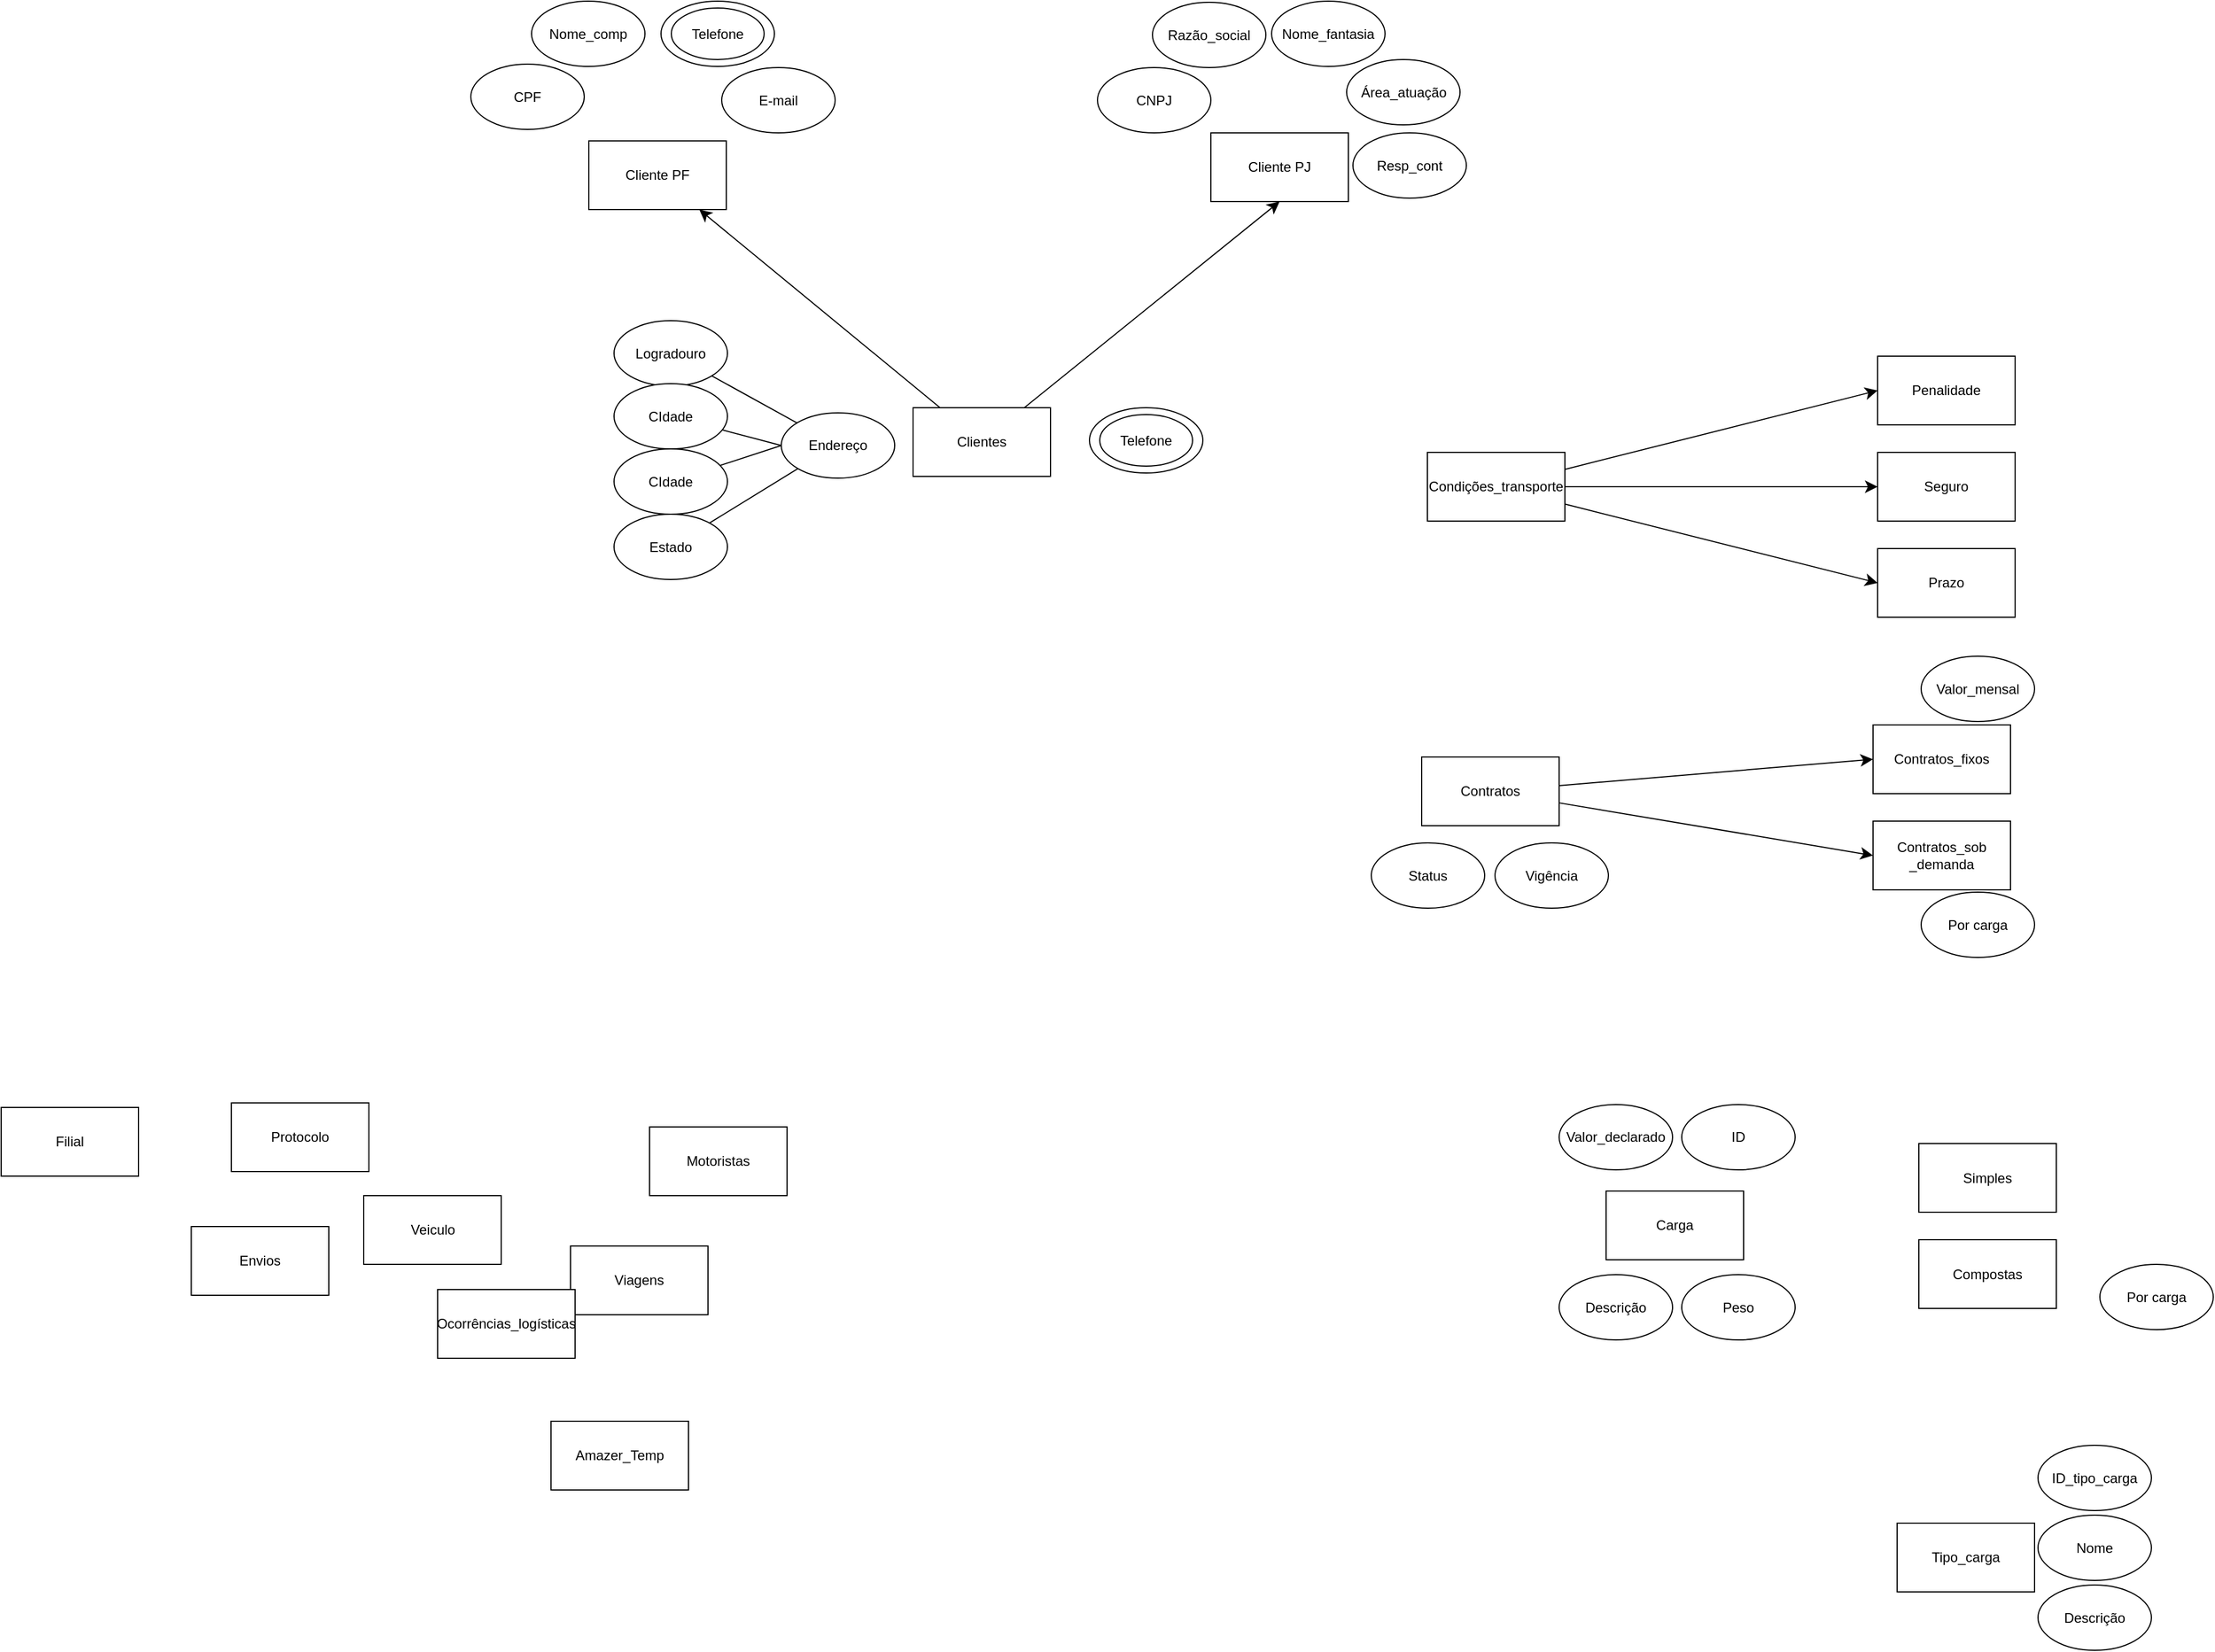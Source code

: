 <mxfile version="26.2.14">
  <diagram name="Página-1" id="iTK0nIs8eEKl5HLrY0HY">
    <mxGraphModel dx="2386" dy="1603" grid="0" gridSize="10" guides="1" tooltips="1" connect="1" arrows="1" fold="1" page="0" pageScale="1" pageWidth="827" pageHeight="1169" math="0" shadow="0">
      <root>
        <mxCell id="0" />
        <mxCell id="1" parent="0" />
        <mxCell id="TubKobpjzzUn3Yk9qgdD-2" value="Cliente PF" style="rounded=0;whiteSpace=wrap;html=1;" vertex="1" parent="1">
          <mxGeometry x="-49" y="-280" width="120" height="60" as="geometry" />
        </mxCell>
        <mxCell id="TubKobpjzzUn3Yk9qgdD-3" value="Cliente PJ" style="rounded=0;whiteSpace=wrap;html=1;" vertex="1" parent="1">
          <mxGeometry x="494" y="-287" width="120" height="60" as="geometry" />
        </mxCell>
        <mxCell id="TubKobpjzzUn3Yk9qgdD-75" style="edgeStyle=none;curved=1;rounded=0;orthogonalLoop=1;jettySize=auto;html=1;entryX=0;entryY=0.5;entryDx=0;entryDy=0;fontSize=12;startSize=8;endSize=8;" edge="1" parent="1" source="TubKobpjzzUn3Yk9qgdD-4" target="TubKobpjzzUn3Yk9qgdD-73">
          <mxGeometry relative="1" as="geometry" />
        </mxCell>
        <mxCell id="TubKobpjzzUn3Yk9qgdD-76" style="edgeStyle=none;curved=1;rounded=0;orthogonalLoop=1;jettySize=auto;html=1;entryX=0;entryY=0.5;entryDx=0;entryDy=0;fontSize=12;startSize=8;endSize=8;" edge="1" parent="1" source="TubKobpjzzUn3Yk9qgdD-4" target="TubKobpjzzUn3Yk9qgdD-74">
          <mxGeometry relative="1" as="geometry" />
        </mxCell>
        <mxCell id="TubKobpjzzUn3Yk9qgdD-4" value="Contratos" style="rounded=0;whiteSpace=wrap;html=1;" vertex="1" parent="1">
          <mxGeometry x="678" y="258" width="120" height="60" as="geometry" />
        </mxCell>
        <mxCell id="TubKobpjzzUn3Yk9qgdD-5" value="Veiculo" style="rounded=0;whiteSpace=wrap;html=1;" vertex="1" parent="1">
          <mxGeometry x="-245.5" y="641" width="120" height="60" as="geometry" />
        </mxCell>
        <mxCell id="TubKobpjzzUn3Yk9qgdD-6" value="Motoristas" style="rounded=0;whiteSpace=wrap;html=1;" vertex="1" parent="1">
          <mxGeometry x="4" y="581" width="120" height="60" as="geometry" />
        </mxCell>
        <mxCell id="TubKobpjzzUn3Yk9qgdD-7" value="Viagens" style="rounded=0;whiteSpace=wrap;html=1;" vertex="1" parent="1">
          <mxGeometry x="-65" y="685" width="120" height="60" as="geometry" />
        </mxCell>
        <mxCell id="TubKobpjzzUn3Yk9qgdD-8" value="Filial" style="rounded=0;whiteSpace=wrap;html=1;" vertex="1" parent="1">
          <mxGeometry x="-562" y="564" width="120" height="60" as="geometry" />
        </mxCell>
        <mxCell id="TubKobpjzzUn3Yk9qgdD-10" value="Amazer_Temp" style="rounded=0;whiteSpace=wrap;html=1;" vertex="1" parent="1">
          <mxGeometry x="-82" y="838" width="120" height="60" as="geometry" />
        </mxCell>
        <mxCell id="TubKobpjzzUn3Yk9qgdD-11" value="Ocorrências_logísticas" style="rounded=0;whiteSpace=wrap;html=1;" vertex="1" parent="1">
          <mxGeometry x="-181" y="723" width="120" height="60" as="geometry" />
        </mxCell>
        <mxCell id="TubKobpjzzUn3Yk9qgdD-12" value="Envios" style="rounded=0;whiteSpace=wrap;html=1;" vertex="1" parent="1">
          <mxGeometry x="-396" y="668" width="120" height="60" as="geometry" />
        </mxCell>
        <mxCell id="TubKobpjzzUn3Yk9qgdD-13" value="Endereço" style="ellipse;whiteSpace=wrap;html=1;" vertex="1" parent="1">
          <mxGeometry x="119" y="-42.5" width="99" height="57" as="geometry" />
        </mxCell>
        <mxCell id="TubKobpjzzUn3Yk9qgdD-14" value="E-mail" style="ellipse;whiteSpace=wrap;html=1;" vertex="1" parent="1">
          <mxGeometry x="67" y="-344" width="99" height="57" as="geometry" />
        </mxCell>
        <mxCell id="TubKobpjzzUn3Yk9qgdD-15" value="" style="ellipse;whiteSpace=wrap;html=1;" vertex="1" parent="1">
          <mxGeometry x="14" y="-402" width="99" height="57" as="geometry" />
        </mxCell>
        <mxCell id="TubKobpjzzUn3Yk9qgdD-16" value="Telefone" style="ellipse;whiteSpace=wrap;html=1;" vertex="1" parent="1">
          <mxGeometry x="23" y="-396" width="81" height="45" as="geometry" />
        </mxCell>
        <mxCell id="TubKobpjzzUn3Yk9qgdD-17" value="Nome_comp" style="ellipse;whiteSpace=wrap;html=1;" vertex="1" parent="1">
          <mxGeometry x="-99" y="-402" width="99" height="57" as="geometry" />
        </mxCell>
        <mxCell id="TubKobpjzzUn3Yk9qgdD-18" value="CPF" style="ellipse;whiteSpace=wrap;html=1;" vertex="1" parent="1">
          <mxGeometry x="-152" y="-347" width="99" height="57" as="geometry" />
        </mxCell>
        <mxCell id="TubKobpjzzUn3Yk9qgdD-23" style="rounded=0;orthogonalLoop=1;jettySize=auto;html=1;fontSize=12;startSize=8;endSize=8;endArrow=none;startFill=0;" edge="1" parent="1" source="TubKobpjzzUn3Yk9qgdD-19" target="TubKobpjzzUn3Yk9qgdD-13">
          <mxGeometry relative="1" as="geometry" />
        </mxCell>
        <mxCell id="TubKobpjzzUn3Yk9qgdD-19" value="Logradouro" style="ellipse;whiteSpace=wrap;html=1;" vertex="1" parent="1">
          <mxGeometry x="-27" y="-123" width="99" height="57" as="geometry" />
        </mxCell>
        <mxCell id="TubKobpjzzUn3Yk9qgdD-24" style="rounded=0;orthogonalLoop=1;jettySize=auto;html=1;entryX=0;entryY=0.5;entryDx=0;entryDy=0;fontSize=12;startSize=8;endSize=8;endArrow=none;startFill=0;" edge="1" parent="1" source="TubKobpjzzUn3Yk9qgdD-20" target="TubKobpjzzUn3Yk9qgdD-13">
          <mxGeometry relative="1" as="geometry" />
        </mxCell>
        <mxCell id="TubKobpjzzUn3Yk9qgdD-20" value="CIdade" style="ellipse;whiteSpace=wrap;html=1;" vertex="1" parent="1">
          <mxGeometry x="-27" y="-68" width="99" height="57" as="geometry" />
        </mxCell>
        <mxCell id="TubKobpjzzUn3Yk9qgdD-25" style="rounded=0;orthogonalLoop=1;jettySize=auto;html=1;entryX=0;entryY=0.5;entryDx=0;entryDy=0;fontSize=12;startSize=8;endSize=8;endArrow=none;startFill=0;" edge="1" parent="1" source="TubKobpjzzUn3Yk9qgdD-21" target="TubKobpjzzUn3Yk9qgdD-13">
          <mxGeometry relative="1" as="geometry" />
        </mxCell>
        <mxCell id="TubKobpjzzUn3Yk9qgdD-21" value="CIdade" style="ellipse;whiteSpace=wrap;html=1;" vertex="1" parent="1">
          <mxGeometry x="-27" y="-11" width="99" height="57" as="geometry" />
        </mxCell>
        <mxCell id="TubKobpjzzUn3Yk9qgdD-26" style="rounded=0;orthogonalLoop=1;jettySize=auto;html=1;entryX=0;entryY=1;entryDx=0;entryDy=0;fontSize=12;startSize=8;endSize=8;endArrow=none;startFill=0;" edge="1" parent="1" source="TubKobpjzzUn3Yk9qgdD-22" target="TubKobpjzzUn3Yk9qgdD-13">
          <mxGeometry relative="1" as="geometry" />
        </mxCell>
        <mxCell id="TubKobpjzzUn3Yk9qgdD-22" value="Estado" style="ellipse;whiteSpace=wrap;html=1;" vertex="1" parent="1">
          <mxGeometry x="-27" y="46" width="99" height="57" as="geometry" />
        </mxCell>
        <mxCell id="TubKobpjzzUn3Yk9qgdD-27" value="CNPJ" style="ellipse;whiteSpace=wrap;html=1;" vertex="1" parent="1">
          <mxGeometry x="395" y="-344" width="99" height="57" as="geometry" />
        </mxCell>
        <mxCell id="TubKobpjzzUn3Yk9qgdD-28" value="Razão_social" style="ellipse;whiteSpace=wrap;html=1;" vertex="1" parent="1">
          <mxGeometry x="443" y="-401" width="99" height="57" as="geometry" />
        </mxCell>
        <mxCell id="TubKobpjzzUn3Yk9qgdD-29" value="Nome_fantasia" style="ellipse;whiteSpace=wrap;html=1;" vertex="1" parent="1">
          <mxGeometry x="547" y="-402" width="99" height="57" as="geometry" />
        </mxCell>
        <mxCell id="TubKobpjzzUn3Yk9qgdD-30" value="Área_atuação" style="ellipse;whiteSpace=wrap;html=1;" vertex="1" parent="1">
          <mxGeometry x="612.5" y="-351" width="99" height="57" as="geometry" />
        </mxCell>
        <mxCell id="TubKobpjzzUn3Yk9qgdD-34" value="Protocolo" style="rounded=0;whiteSpace=wrap;html=1;" vertex="1" parent="1">
          <mxGeometry x="-361" y="560" width="120" height="60" as="geometry" />
        </mxCell>
        <mxCell id="TubKobpjzzUn3Yk9qgdD-35" value="" style="ellipse;whiteSpace=wrap;html=1;" vertex="1" parent="1">
          <mxGeometry x="388" y="-47" width="99" height="57" as="geometry" />
        </mxCell>
        <mxCell id="TubKobpjzzUn3Yk9qgdD-36" value="Telefone" style="ellipse;whiteSpace=wrap;html=1;" vertex="1" parent="1">
          <mxGeometry x="397" y="-41" width="81" height="45" as="geometry" />
        </mxCell>
        <mxCell id="TubKobpjzzUn3Yk9qgdD-53" style="edgeStyle=none;curved=1;rounded=0;orthogonalLoop=1;jettySize=auto;html=1;fontSize=12;startSize=8;endSize=8;" edge="1" parent="1" source="TubKobpjzzUn3Yk9qgdD-52" target="TubKobpjzzUn3Yk9qgdD-2">
          <mxGeometry relative="1" as="geometry" />
        </mxCell>
        <mxCell id="TubKobpjzzUn3Yk9qgdD-54" style="edgeStyle=none;curved=1;rounded=0;orthogonalLoop=1;jettySize=auto;html=1;entryX=0.5;entryY=1;entryDx=0;entryDy=0;fontSize=12;startSize=8;endSize=8;" edge="1" parent="1" source="TubKobpjzzUn3Yk9qgdD-52" target="TubKobpjzzUn3Yk9qgdD-3">
          <mxGeometry relative="1" as="geometry" />
        </mxCell>
        <mxCell id="TubKobpjzzUn3Yk9qgdD-52" value="Clientes" style="rounded=0;whiteSpace=wrap;html=1;" vertex="1" parent="1">
          <mxGeometry x="234" y="-47" width="120" height="60" as="geometry" />
        </mxCell>
        <mxCell id="TubKobpjzzUn3Yk9qgdD-55" value="Resp_cont" style="ellipse;whiteSpace=wrap;html=1;" vertex="1" parent="1">
          <mxGeometry x="618" y="-287" width="99" height="57" as="geometry" />
        </mxCell>
        <mxCell id="TubKobpjzzUn3Yk9qgdD-64" value="Vigência" style="ellipse;whiteSpace=wrap;html=1;" vertex="1" parent="1">
          <mxGeometry x="742" y="333" width="99" height="57" as="geometry" />
        </mxCell>
        <mxCell id="TubKobpjzzUn3Yk9qgdD-65" value="Valor_mensal" style="ellipse;whiteSpace=wrap;html=1;" vertex="1" parent="1">
          <mxGeometry x="1114" y="170" width="99" height="57" as="geometry" />
        </mxCell>
        <mxCell id="TubKobpjzzUn3Yk9qgdD-66" value="Status" style="ellipse;whiteSpace=wrap;html=1;" vertex="1" parent="1">
          <mxGeometry x="634" y="333" width="99" height="57" as="geometry" />
        </mxCell>
        <mxCell id="TubKobpjzzUn3Yk9qgdD-68" value="Carga" style="rounded=0;whiteSpace=wrap;html=1;" vertex="1" parent="1">
          <mxGeometry x="839" y="637" width="120" height="60" as="geometry" />
        </mxCell>
        <mxCell id="TubKobpjzzUn3Yk9qgdD-70" value="Descrição" style="ellipse;whiteSpace=wrap;html=1;" vertex="1" parent="1">
          <mxGeometry x="798" y="710" width="99" height="57" as="geometry" />
        </mxCell>
        <mxCell id="TubKobpjzzUn3Yk9qgdD-71" value="ID" style="ellipse;whiteSpace=wrap;html=1;" vertex="1" parent="1">
          <mxGeometry x="905" y="561.5" width="99" height="57" as="geometry" />
        </mxCell>
        <mxCell id="TubKobpjzzUn3Yk9qgdD-72" value="Peso" style="ellipse;whiteSpace=wrap;html=1;" vertex="1" parent="1">
          <mxGeometry x="905" y="710" width="99" height="57" as="geometry" />
        </mxCell>
        <mxCell id="TubKobpjzzUn3Yk9qgdD-73" value="Contratos_fixos" style="rounded=0;whiteSpace=wrap;html=1;" vertex="1" parent="1">
          <mxGeometry x="1072" y="230" width="120" height="60" as="geometry" />
        </mxCell>
        <mxCell id="TubKobpjzzUn3Yk9qgdD-74" value="Contratos_sob&lt;div&gt;_demanda&lt;/div&gt;" style="rounded=0;whiteSpace=wrap;html=1;" vertex="1" parent="1">
          <mxGeometry x="1072" y="314" width="120" height="60" as="geometry" />
        </mxCell>
        <mxCell id="TubKobpjzzUn3Yk9qgdD-77" value="Por carga" style="ellipse;whiteSpace=wrap;html=1;" vertex="1" parent="1">
          <mxGeometry x="1114" y="376" width="99" height="57" as="geometry" />
        </mxCell>
        <mxCell id="TubKobpjzzUn3Yk9qgdD-85" style="edgeStyle=none;curved=1;rounded=0;orthogonalLoop=1;jettySize=auto;html=1;entryX=0;entryY=0.5;entryDx=0;entryDy=0;fontSize=12;startSize=8;endSize=8;" edge="1" parent="1" source="TubKobpjzzUn3Yk9qgdD-78" target="TubKobpjzzUn3Yk9qgdD-83">
          <mxGeometry relative="1" as="geometry" />
        </mxCell>
        <mxCell id="TubKobpjzzUn3Yk9qgdD-86" style="edgeStyle=none;curved=1;rounded=0;orthogonalLoop=1;jettySize=auto;html=1;fontSize=12;startSize=8;endSize=8;" edge="1" parent="1" source="TubKobpjzzUn3Yk9qgdD-78" target="TubKobpjzzUn3Yk9qgdD-81">
          <mxGeometry relative="1" as="geometry" />
        </mxCell>
        <mxCell id="TubKobpjzzUn3Yk9qgdD-87" style="edgeStyle=none;curved=1;rounded=0;orthogonalLoop=1;jettySize=auto;html=1;entryX=0;entryY=0.5;entryDx=0;entryDy=0;fontSize=12;startSize=8;endSize=8;" edge="1" parent="1" source="TubKobpjzzUn3Yk9qgdD-78" target="TubKobpjzzUn3Yk9qgdD-82">
          <mxGeometry relative="1" as="geometry" />
        </mxCell>
        <mxCell id="TubKobpjzzUn3Yk9qgdD-78" value="Condições_transporte" style="rounded=0;whiteSpace=wrap;html=1;" vertex="1" parent="1">
          <mxGeometry x="683" y="-8" width="120" height="60" as="geometry" />
        </mxCell>
        <mxCell id="TubKobpjzzUn3Yk9qgdD-81" value="Seguro" style="rounded=0;whiteSpace=wrap;html=1;" vertex="1" parent="1">
          <mxGeometry x="1076" y="-8" width="120" height="60" as="geometry" />
        </mxCell>
        <mxCell id="TubKobpjzzUn3Yk9qgdD-82" value="Prazo" style="rounded=0;whiteSpace=wrap;html=1;" vertex="1" parent="1">
          <mxGeometry x="1076" y="76" width="120" height="60" as="geometry" />
        </mxCell>
        <mxCell id="TubKobpjzzUn3Yk9qgdD-83" value="Penalidade" style="rounded=0;whiteSpace=wrap;html=1;" vertex="1" parent="1">
          <mxGeometry x="1076" y="-92" width="120" height="60" as="geometry" />
        </mxCell>
        <mxCell id="TubKobpjzzUn3Yk9qgdD-84" style="edgeStyle=none;curved=1;rounded=0;orthogonalLoop=1;jettySize=auto;html=1;exitX=1;exitY=1;exitDx=0;exitDy=0;fontSize=12;startSize=8;endSize=8;" edge="1" parent="1" source="TubKobpjzzUn3Yk9qgdD-72" target="TubKobpjzzUn3Yk9qgdD-72">
          <mxGeometry relative="1" as="geometry" />
        </mxCell>
        <mxCell id="TubKobpjzzUn3Yk9qgdD-88" value="Valor_declarado" style="ellipse;whiteSpace=wrap;html=1;" vertex="1" parent="1">
          <mxGeometry x="798" y="561.5" width="99" height="57" as="geometry" />
        </mxCell>
        <mxCell id="TubKobpjzzUn3Yk9qgdD-89" value="Simples" style="rounded=0;whiteSpace=wrap;html=1;" vertex="1" parent="1">
          <mxGeometry x="1112" y="595.5" width="120" height="60" as="geometry" />
        </mxCell>
        <mxCell id="TubKobpjzzUn3Yk9qgdD-90" value="Compostas" style="rounded=0;whiteSpace=wrap;html=1;" vertex="1" parent="1">
          <mxGeometry x="1112" y="679.5" width="120" height="60" as="geometry" />
        </mxCell>
        <mxCell id="TubKobpjzzUn3Yk9qgdD-91" value="Por carga" style="ellipse;whiteSpace=wrap;html=1;" vertex="1" parent="1">
          <mxGeometry x="1270" y="701" width="99" height="57" as="geometry" />
        </mxCell>
        <mxCell id="TubKobpjzzUn3Yk9qgdD-92" value="ID_tipo_carga" style="ellipse;whiteSpace=wrap;html=1;" vertex="1" parent="1">
          <mxGeometry x="1216" y="859" width="99" height="57" as="geometry" />
        </mxCell>
        <mxCell id="TubKobpjzzUn3Yk9qgdD-94" value="Tipo_carga" style="rounded=0;whiteSpace=wrap;html=1;" vertex="1" parent="1">
          <mxGeometry x="1093" y="927" width="120" height="60" as="geometry" />
        </mxCell>
        <mxCell id="TubKobpjzzUn3Yk9qgdD-101" value="Nome" style="ellipse;whiteSpace=wrap;html=1;" vertex="1" parent="1">
          <mxGeometry x="1216" y="920" width="99" height="57" as="geometry" />
        </mxCell>
        <mxCell id="TubKobpjzzUn3Yk9qgdD-102" value="Descrição" style="ellipse;whiteSpace=wrap;html=1;" vertex="1" parent="1">
          <mxGeometry x="1216" y="981" width="99" height="57" as="geometry" />
        </mxCell>
      </root>
    </mxGraphModel>
  </diagram>
</mxfile>
